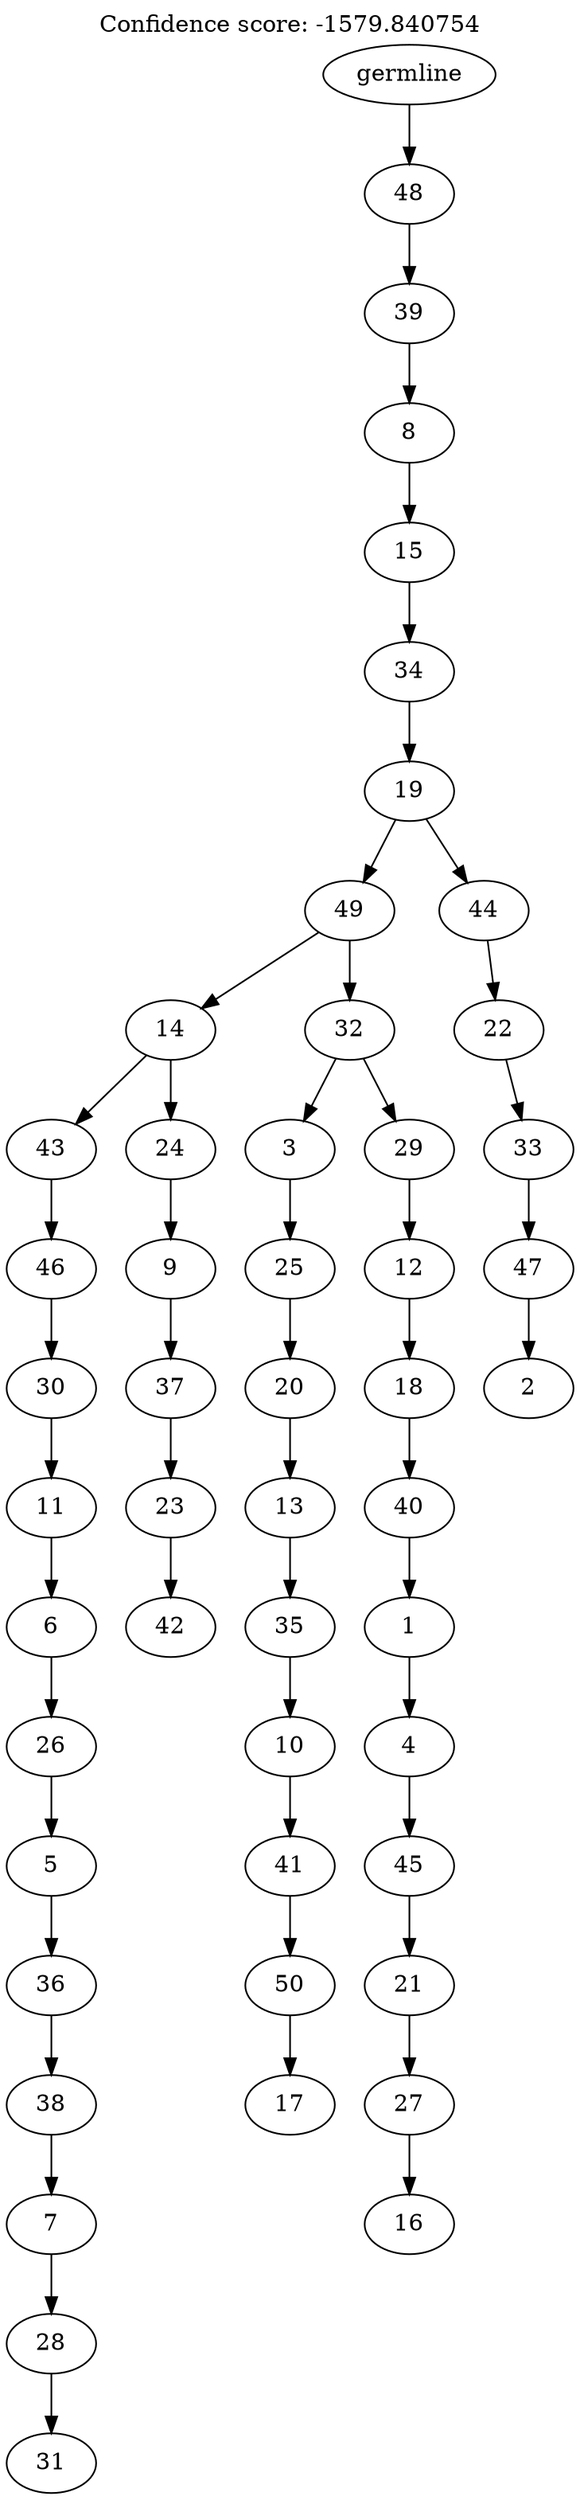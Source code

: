 digraph g {
	"49" -> "50";
	"50" [label="31"];
	"48" -> "49";
	"49" [label="28"];
	"47" -> "48";
	"48" [label="7"];
	"46" -> "47";
	"47" [label="38"];
	"45" -> "46";
	"46" [label="36"];
	"44" -> "45";
	"45" [label="5"];
	"43" -> "44";
	"44" [label="26"];
	"42" -> "43";
	"43" [label="6"];
	"41" -> "42";
	"42" [label="11"];
	"40" -> "41";
	"41" [label="30"];
	"39" -> "40";
	"40" [label="46"];
	"37" -> "38";
	"38" [label="42"];
	"36" -> "37";
	"37" [label="23"];
	"35" -> "36";
	"36" [label="37"];
	"34" -> "35";
	"35" [label="9"];
	"33" -> "34";
	"34" [label="24"];
	"33" -> "39";
	"39" [label="43"];
	"31" -> "32";
	"32" [label="17"];
	"30" -> "31";
	"31" [label="50"];
	"29" -> "30";
	"30" [label="41"];
	"28" -> "29";
	"29" [label="10"];
	"27" -> "28";
	"28" [label="35"];
	"26" -> "27";
	"27" [label="13"];
	"25" -> "26";
	"26" [label="20"];
	"24" -> "25";
	"25" [label="25"];
	"22" -> "23";
	"23" [label="16"];
	"21" -> "22";
	"22" [label="27"];
	"20" -> "21";
	"21" [label="21"];
	"19" -> "20";
	"20" [label="45"];
	"18" -> "19";
	"19" [label="4"];
	"17" -> "18";
	"18" [label="1"];
	"16" -> "17";
	"17" [label="40"];
	"15" -> "16";
	"16" [label="18"];
	"14" -> "15";
	"15" [label="12"];
	"13" -> "14";
	"14" [label="29"];
	"13" -> "24";
	"24" [label="3"];
	"12" -> "13";
	"13" [label="32"];
	"12" -> "33";
	"33" [label="14"];
	"10" -> "11";
	"11" [label="2"];
	"9" -> "10";
	"10" [label="47"];
	"8" -> "9";
	"9" [label="33"];
	"7" -> "8";
	"8" [label="22"];
	"6" -> "7";
	"7" [label="44"];
	"6" -> "12";
	"12" [label="49"];
	"5" -> "6";
	"6" [label="19"];
	"4" -> "5";
	"5" [label="34"];
	"3" -> "4";
	"4" [label="15"];
	"2" -> "3";
	"3" [label="8"];
	"1" -> "2";
	"2" [label="39"];
	"0" -> "1";
	"1" [label="48"];
	"0" [label="germline"];
	labelloc="t";
	label="Confidence score: -1579.840754";
}
